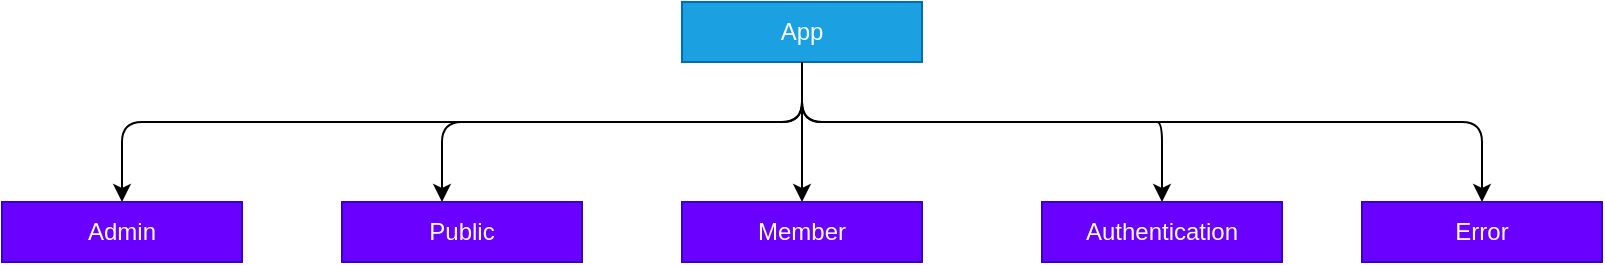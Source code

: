 <mxfile>
    <diagram id="-nJNpkMcISBFIg7GQHNd" name="Page-1">
        <mxGraphModel dx="1336" dy="751" grid="1" gridSize="10" guides="1" tooltips="1" connect="1" arrows="1" fold="1" page="1" pageScale="1" pageWidth="850" pageHeight="1100" math="0" shadow="0">
            <root>
                <mxCell id="0"/>
                <mxCell id="1" parent="0"/>
                <mxCell id="2" value="App" style="rounded=0;whiteSpace=wrap;html=1;fillColor=#1ba1e2;fontColor=#ffffff;strokeColor=#006EAF;" vertex="1" parent="1">
                    <mxGeometry x="360" y="20" width="120" height="30" as="geometry"/>
                </mxCell>
                <mxCell id="3" value="" style="endArrow=classic;html=1;exitX=0.5;exitY=1;exitDx=0;exitDy=0;" edge="1" parent="1" source="2">
                    <mxGeometry width="50" height="50" relative="1" as="geometry">
                        <mxPoint x="480" y="310" as="sourcePoint"/>
                        <mxPoint x="760" y="120" as="targetPoint"/>
                        <Array as="points">
                            <mxPoint x="420" y="80"/>
                            <mxPoint x="590" y="80"/>
                            <mxPoint x="760" y="80"/>
                        </Array>
                    </mxGeometry>
                </mxCell>
                <mxCell id="4" value="" style="endArrow=classic;html=1;exitX=0.5;exitY=1;exitDx=0;exitDy=0;" edge="1" parent="1" source="2">
                    <mxGeometry width="50" height="50" relative="1" as="geometry">
                        <mxPoint x="480" y="310" as="sourcePoint"/>
                        <mxPoint x="420" y="120" as="targetPoint"/>
                    </mxGeometry>
                </mxCell>
                <mxCell id="5" value="" style="endArrow=classic;html=1;exitX=0.5;exitY=1;exitDx=0;exitDy=0;" edge="1" parent="1" source="2">
                    <mxGeometry width="50" height="50" relative="1" as="geometry">
                        <mxPoint x="480" y="310" as="sourcePoint"/>
                        <mxPoint x="80" y="120" as="targetPoint"/>
                        <Array as="points">
                            <mxPoint x="420" y="80"/>
                            <mxPoint x="80" y="80"/>
                        </Array>
                    </mxGeometry>
                </mxCell>
                <mxCell id="rYfgtlA4iQ7GQxZ-laxx-5" value="Admin" style="rounded=0;whiteSpace=wrap;html=1;fillColor=#6a00ff;strokeColor=#3700CC;fontColor=#ffffff;" vertex="1" parent="1">
                    <mxGeometry x="20" y="120" width="120" height="30" as="geometry"/>
                </mxCell>
                <mxCell id="rYfgtlA4iQ7GQxZ-laxx-6" value="Member" style="rounded=0;whiteSpace=wrap;html=1;fillColor=#6a00ff;fontColor=#ffffff;strokeColor=#3700CC;" vertex="1" parent="1">
                    <mxGeometry x="360" y="120" width="120" height="30" as="geometry"/>
                </mxCell>
                <mxCell id="rYfgtlA4iQ7GQxZ-laxx-7" value="Error" style="rounded=0;whiteSpace=wrap;html=1;fillColor=#6a00ff;fontColor=#ffffff;strokeColor=#3700CC;" vertex="1" parent="1">
                    <mxGeometry x="700" y="120" width="120" height="30" as="geometry"/>
                </mxCell>
                <mxCell id="rYfgtlA4iQ7GQxZ-laxx-8" value="" style="endArrow=classic;html=1;exitX=0.5;exitY=1;exitDx=0;exitDy=0;" edge="1" parent="1">
                    <mxGeometry width="50" height="50" relative="1" as="geometry">
                        <mxPoint x="420" y="50" as="sourcePoint"/>
                        <mxPoint x="240" y="120" as="targetPoint"/>
                        <Array as="points">
                            <mxPoint x="420" y="80"/>
                            <mxPoint x="240" y="80"/>
                        </Array>
                    </mxGeometry>
                </mxCell>
                <mxCell id="rYfgtlA4iQ7GQxZ-laxx-9" value="Public" style="rounded=0;whiteSpace=wrap;html=1;fillColor=#6a00ff;fontColor=#ffffff;strokeColor=#3700CC;" vertex="1" parent="1">
                    <mxGeometry x="190" y="120" width="120" height="30" as="geometry"/>
                </mxCell>
                <mxCell id="rYfgtlA4iQ7GQxZ-laxx-10" value="" style="endArrow=classic;html=1;exitX=0.5;exitY=1;exitDx=0;exitDy=0;" edge="1" parent="1">
                    <mxGeometry width="50" height="50" relative="1" as="geometry">
                        <mxPoint x="420" y="50" as="sourcePoint"/>
                        <mxPoint x="600" y="120" as="targetPoint"/>
                        <Array as="points">
                            <mxPoint x="420" y="80"/>
                            <mxPoint x="590" y="80"/>
                            <mxPoint x="600" y="80"/>
                        </Array>
                    </mxGeometry>
                </mxCell>
                <mxCell id="rYfgtlA4iQ7GQxZ-laxx-11" value="Authentication" style="rounded=0;whiteSpace=wrap;html=1;fillColor=#6a00ff;fontColor=#ffffff;strokeColor=#3700CC;" vertex="1" parent="1">
                    <mxGeometry x="540" y="120" width="120" height="30" as="geometry"/>
                </mxCell>
            </root>
        </mxGraphModel>
    </diagram>
    <diagram id="coxo5PNLA8VDU_19Qntp" name="Page-2">
        <mxGraphModel dx="1002" dy="563" grid="1" gridSize="10" guides="1" tooltips="1" connect="1" arrows="1" fold="1" page="1" pageScale="1" pageWidth="850" pageHeight="1100" math="0" shadow="0">
            <root>
                <mxCell id="0"/>
                <mxCell id="1" parent="0"/>
            </root>
        </mxGraphModel>
    </diagram>
</mxfile>
